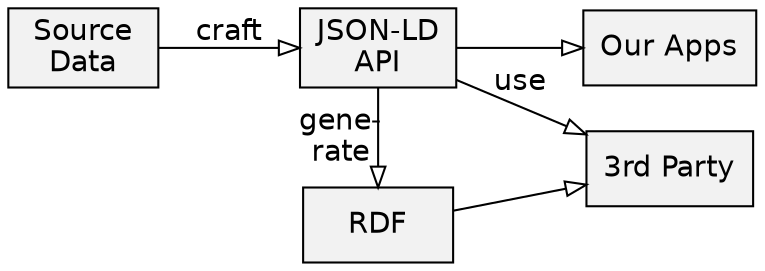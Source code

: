 digraph {
	rankdir=LR
	node[shape=box style=filled fillcolor=gray95 width=1 fontname=helvetica]
	graph[fontname=helvetica]
	edge[fontname=helvetica arrowhead=empty]
	
	db[label="Source\nData"]
	rdf[label="RDF"]
	json[label="JSON-LD\nAPI"]
	apps[label="Our Apps"]
	third[label="3rd Party"]
	
	db->json[label="craft"]
	json->rdf[label="gene-\nrate" constraint=false]
	json->apps
	json->third[label="use"]
	rdf->third
}